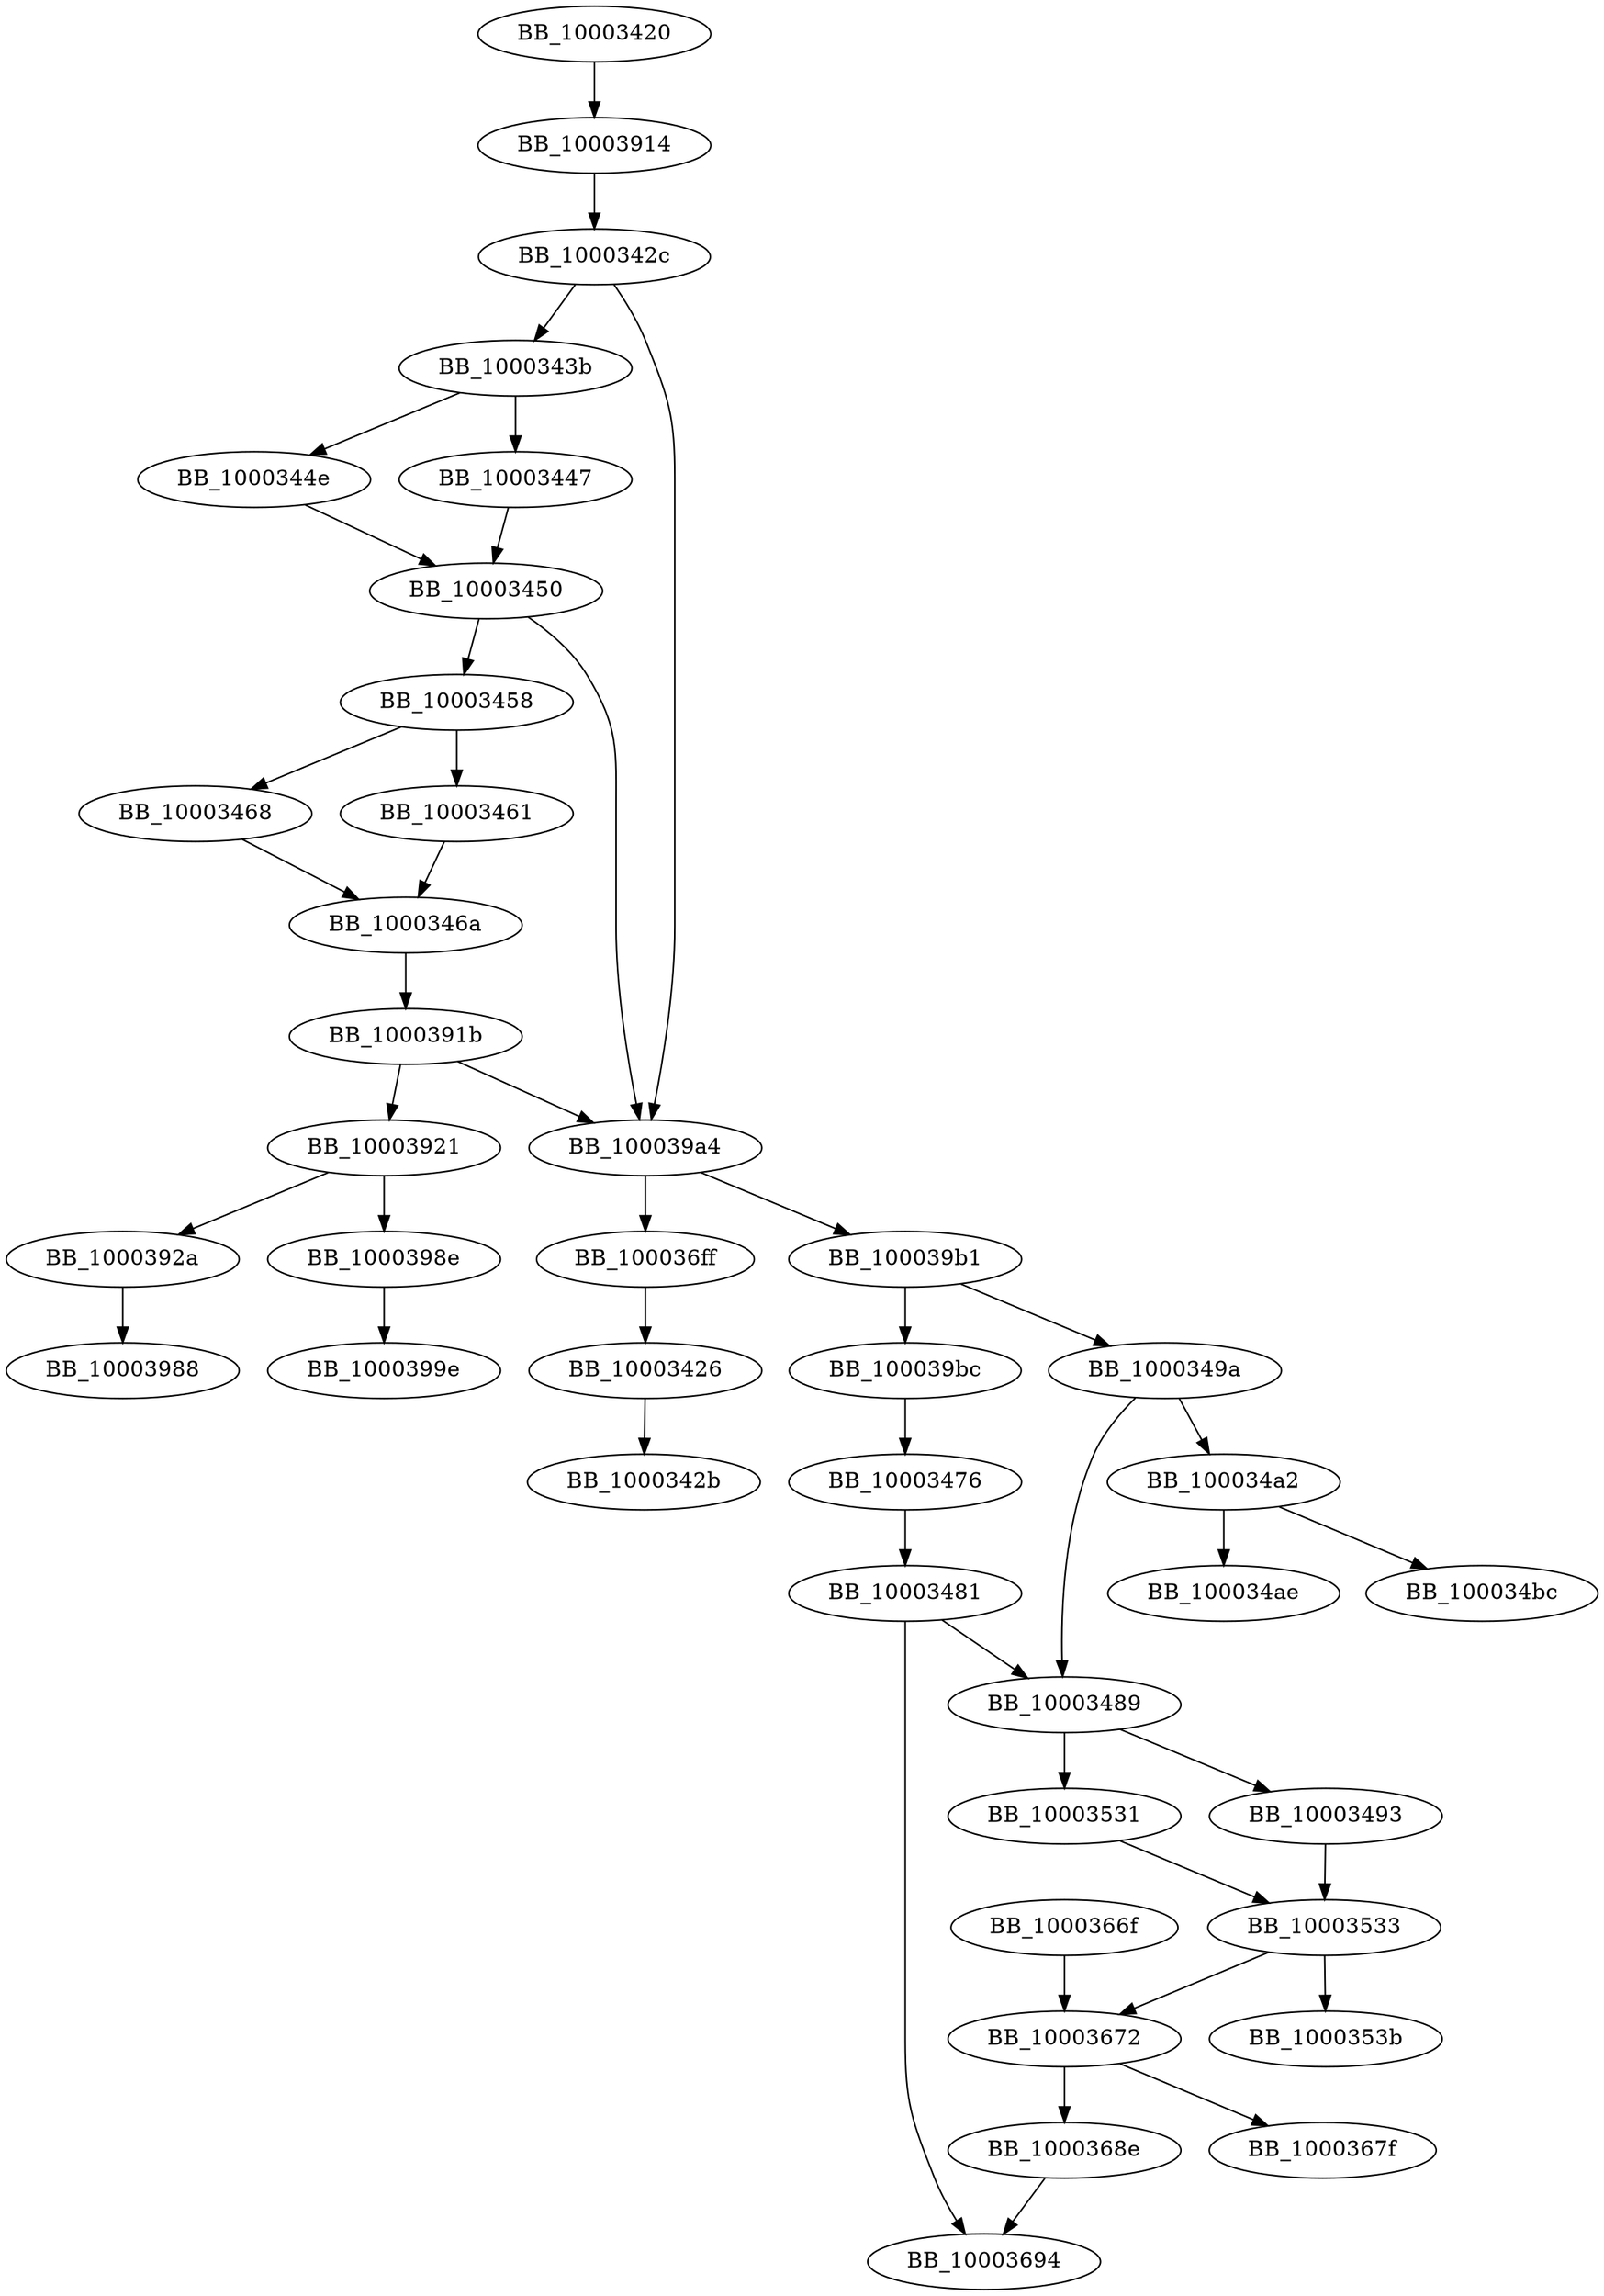 DiGraph sub_10003420{
BB_10003420->BB_10003914
BB_10003426->BB_1000342b
BB_1000342c->BB_1000343b
BB_1000342c->BB_100039a4
BB_1000343b->BB_10003447
BB_1000343b->BB_1000344e
BB_10003447->BB_10003450
BB_1000344e->BB_10003450
BB_10003450->BB_10003458
BB_10003450->BB_100039a4
BB_10003458->BB_10003461
BB_10003458->BB_10003468
BB_10003461->BB_1000346a
BB_10003468->BB_1000346a
BB_1000346a->BB_1000391b
BB_10003476->BB_10003481
BB_10003481->BB_10003489
BB_10003481->BB_10003694
BB_10003489->BB_10003493
BB_10003489->BB_10003531
BB_10003493->BB_10003533
BB_1000349a->BB_10003489
BB_1000349a->BB_100034a2
BB_100034a2->BB_100034ae
BB_100034a2->BB_100034bc
BB_10003531->BB_10003533
BB_10003533->BB_1000353b
BB_10003533->BB_10003672
BB_1000366f->BB_10003672
BB_10003672->BB_1000367f
BB_10003672->BB_1000368e
BB_1000368e->BB_10003694
BB_100036ff->BB_10003426
BB_10003914->BB_1000342c
BB_1000391b->BB_10003921
BB_1000391b->BB_100039a4
BB_10003921->BB_1000392a
BB_10003921->BB_1000398e
BB_1000392a->BB_10003988
BB_1000398e->BB_1000399e
BB_100039a4->BB_100036ff
BB_100039a4->BB_100039b1
BB_100039b1->BB_1000349a
BB_100039b1->BB_100039bc
BB_100039bc->BB_10003476
}
